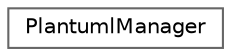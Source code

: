 digraph "Graphical Class Hierarchy"
{
 // INTERACTIVE_SVG=YES
 // LATEX_PDF_SIZE
  bgcolor="transparent";
  edge [fontname=Helvetica,fontsize=10,labelfontname=Helvetica,labelfontsize=10];
  node [fontname=Helvetica,fontsize=10,shape=box,height=0.2,width=0.4];
  rankdir="LR";
  Node0 [label="PlantumlManager",height=0.2,width=0.4,color="grey40", fillcolor="white", style="filled",URL="$d1/dd9/class_plantuml_manager.html",tooltip="Singleton that manages plantuml relation actions."];
}
